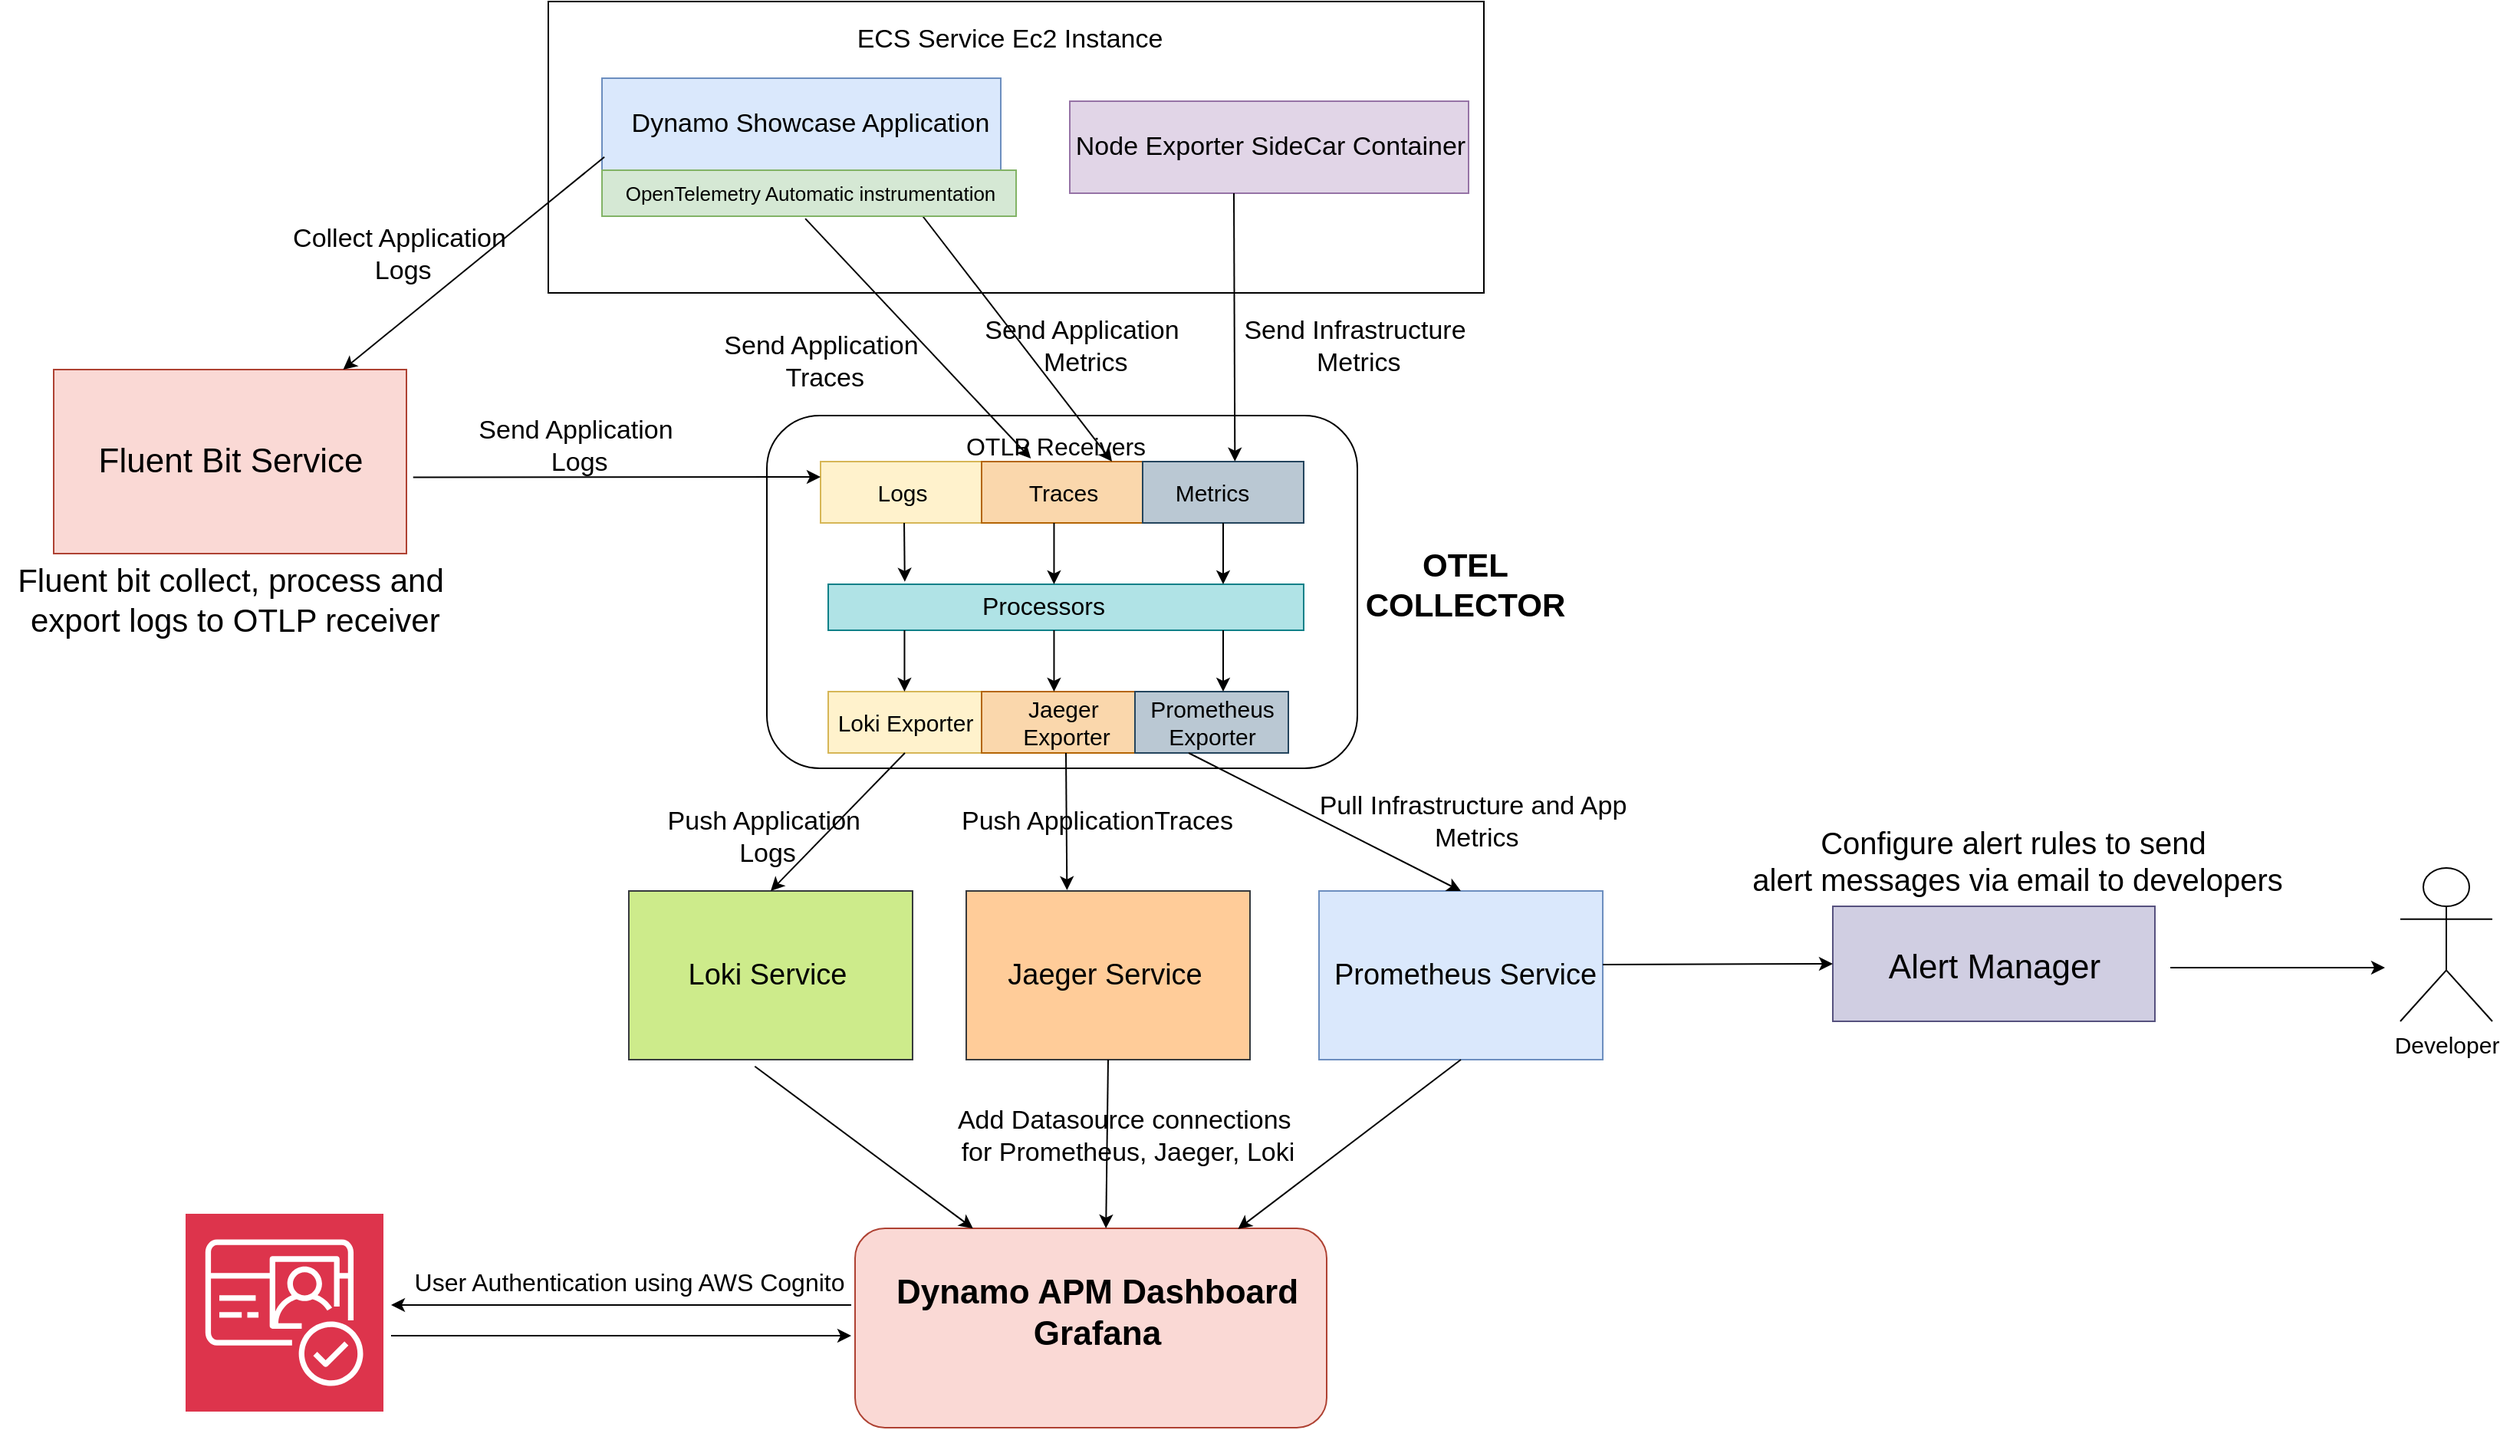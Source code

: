 <mxfile version="15.1.3" type="device"><diagram name="Page-1" id="GmZ2BYx72CBTijiBoaRN"><mxGraphModel dx="3184" dy="1091" grid="1" gridSize="10" guides="1" tooltips="1" connect="1" arrows="1" fold="1" page="1" pageScale="1" pageWidth="850" pageHeight="1100" math="0" shadow="0"><root><mxCell id="0"/><mxCell id="1" parent="0"/><mxCell id="s8hvLu7NVZJMojDSk62e-3" value="" style="rounded=1;whiteSpace=wrap;html=1;" parent="1" vertex="1"><mxGeometry x="190" y="980" width="385" height="230" as="geometry"/></mxCell><mxCell id="s8hvLu7NVZJMojDSk62e-1" value="" style="rounded=0;whiteSpace=wrap;html=1;" parent="1" vertex="1"><mxGeometry x="47.5" y="710" width="610" height="190" as="geometry"/></mxCell><mxCell id="s8hvLu7NVZJMojDSk62e-2" value="" style="rounded=0;whiteSpace=wrap;html=1;fillColor=#dae8fc;strokeColor=#6c8ebf;" parent="1" vertex="1"><mxGeometry x="82.5" y="760" width="260" height="60" as="geometry"/></mxCell><mxCell id="s8hvLu7NVZJMojDSk62e-4" value="" style="rounded=0;whiteSpace=wrap;html=1;fillColor=#fff2cc;strokeColor=#d6b656;" parent="1" vertex="1"><mxGeometry x="225" y="1010" width="105" height="40" as="geometry"/></mxCell><mxCell id="s8hvLu7NVZJMojDSk62e-5" value="" style="rounded=0;whiteSpace=wrap;html=1;fillColor=#fad7ac;strokeColor=#b46504;" parent="1" vertex="1"><mxGeometry x="330" y="1010" width="105" height="40" as="geometry"/></mxCell><mxCell id="s8hvLu7NVZJMojDSk62e-6" value="" style="rounded=0;whiteSpace=wrap;html=1;fillColor=#bac8d3;strokeColor=#23445d;" parent="1" vertex="1"><mxGeometry x="435" y="1010" width="105" height="40" as="geometry"/></mxCell><mxCell id="s8hvLu7NVZJMojDSk62e-7" value="" style="rounded=0;whiteSpace=wrap;html=1;" parent="1" vertex="1"><mxGeometry x="82.5" y="820" width="260" height="30" as="geometry"/></mxCell><mxCell id="s8hvLu7NVZJMojDSk62e-8" value="" style="rounded=0;whiteSpace=wrap;html=1;fillColor=#b0e3e6;strokeColor=#0e8088;" parent="1" vertex="1"><mxGeometry x="230" y="1090" width="310" height="30" as="geometry"/></mxCell><mxCell id="s8hvLu7NVZJMojDSk62e-9" value="" style="rounded=0;whiteSpace=wrap;html=1;fillColor=#fff2cc;strokeColor=#d6b656;" parent="1" vertex="1"><mxGeometry x="230" y="1160" width="100" height="40" as="geometry"/></mxCell><mxCell id="s8hvLu7NVZJMojDSk62e-10" value="" style="rounded=0;whiteSpace=wrap;html=1;fillColor=#fad7ac;strokeColor=#b46504;" parent="1" vertex="1"><mxGeometry x="330" y="1160" width="100" height="40" as="geometry"/></mxCell><mxCell id="s8hvLu7NVZJMojDSk62e-11" value="" style="rounded=0;whiteSpace=wrap;html=1;fillColor=#bac8d3;strokeColor=#23445d;" parent="1" vertex="1"><mxGeometry x="430" y="1160" width="100" height="40" as="geometry"/></mxCell><mxCell id="s8hvLu7NVZJMojDSk62e-12" value="" style="rounded=0;whiteSpace=wrap;html=1;fillColor=#cdeb8b;strokeColor=#36393d;" parent="1" vertex="1"><mxGeometry x="100" y="1290" width="185" height="110" as="geometry"/></mxCell><mxCell id="s8hvLu7NVZJMojDSk62e-13" value="" style="rounded=0;whiteSpace=wrap;html=1;fillColor=#ffcc99;strokeColor=#36393d;" parent="1" vertex="1"><mxGeometry x="320" y="1290" width="185" height="110" as="geometry"/></mxCell><mxCell id="s8hvLu7NVZJMojDSk62e-14" value="" style="rounded=0;whiteSpace=wrap;html=1;fillColor=#dae8fc;strokeColor=#6c8ebf;" parent="1" vertex="1"><mxGeometry x="550" y="1290" width="185" height="110" as="geometry"/></mxCell><mxCell id="s8hvLu7NVZJMojDSk62e-15" value="" style="rounded=1;whiteSpace=wrap;html=1;fillColor=#fad9d5;strokeColor=#ae4132;" parent="1" vertex="1"><mxGeometry x="247.5" y="1510" width="307.5" height="130" as="geometry"/></mxCell><mxCell id="s8hvLu7NVZJMojDSk62e-17" value="ECS Service Ec2 Instance" style="text;html=1;align=center;verticalAlign=middle;resizable=0;points=[];autosize=1;strokeColor=none;fillColor=none;fontSize=17;" parent="1" vertex="1"><mxGeometry x="237.5" y="720" width="220" height="30" as="geometry"/></mxCell><mxCell id="s8hvLu7NVZJMojDSk62e-19" value="Dynamo Showcase Application" style="text;html=1;align=center;verticalAlign=middle;resizable=0;points=[];autosize=1;strokeColor=none;fillColor=none;fontSize=17;" parent="1" vertex="1"><mxGeometry x="87.5" y="775" width="260" height="30" as="geometry"/></mxCell><mxCell id="s8hvLu7NVZJMojDSk62e-21" value="" style="rounded=0;whiteSpace=wrap;html=1;fillColor=#e1d5e7;strokeColor=#9673a6;" parent="1" vertex="1"><mxGeometry x="387.5" y="775" width="260" height="60" as="geometry"/></mxCell><mxCell id="s8hvLu7NVZJMojDSk62e-22" value="Node Exporter SideCar Container" style="text;html=1;align=center;verticalAlign=middle;resizable=0;points=[];autosize=1;strokeColor=none;fillColor=none;fontSize=17;" parent="1" vertex="1"><mxGeometry x="377.5" y="790" width="280" height="30" as="geometry"/></mxCell><mxCell id="s8hvLu7NVZJMojDSk62e-23" value="Metrics" style="text;html=1;align=center;verticalAlign=middle;resizable=0;points=[];autosize=1;strokeColor=none;fillColor=none;fontSize=15;" parent="1" vertex="1"><mxGeometry x="445" y="1015" width="70" height="30" as="geometry"/></mxCell><mxCell id="s8hvLu7NVZJMojDSk62e-24" value="Traces" style="text;html=1;align=center;verticalAlign=middle;resizable=0;points=[];autosize=1;strokeColor=none;fillColor=none;fontSize=15;" parent="1" vertex="1"><mxGeometry x="347.5" y="1015" width="70" height="30" as="geometry"/></mxCell><mxCell id="s8hvLu7NVZJMojDSk62e-25" value="Logs" style="text;html=1;align=center;verticalAlign=middle;resizable=0;points=[];autosize=1;strokeColor=none;fillColor=none;fontSize=15;" parent="1" vertex="1"><mxGeometry x="247.5" y="1015" width="60" height="30" as="geometry"/></mxCell><mxCell id="s8hvLu7NVZJMojDSk62e-26" value="OTLP Receivers" style="text;html=1;align=center;verticalAlign=middle;resizable=0;points=[];autosize=1;strokeColor=none;fillColor=none;fontSize=16;" parent="1" vertex="1"><mxGeometry x="307.5" y="985" width="140" height="30" as="geometry"/></mxCell><mxCell id="s8hvLu7NVZJMojDSk62e-27" value="&lt;font style=&quot;font-size: 16px;&quot;&gt;Processors&lt;/font&gt;" style="text;html=1;align=center;verticalAlign=middle;resizable=0;points=[];autosize=1;strokeColor=none;fillColor=none;fontSize=17;" parent="1" vertex="1"><mxGeometry x="320" y="1090" width="100" height="30" as="geometry"/></mxCell><mxCell id="s8hvLu7NVZJMojDSk62e-30" value="" style="rounded=0;whiteSpace=wrap;html=1;fillColor=#fad9d5;strokeColor=#ae4132;" parent="1" vertex="1"><mxGeometry x="-275" y="950" width="230" height="120" as="geometry"/></mxCell><mxCell id="s8hvLu7NVZJMojDSk62e-31" value="Fluent Bit Service" style="text;html=1;align=center;verticalAlign=middle;resizable=0;points=[];autosize=1;strokeColor=none;fillColor=none;fontSize=22;" parent="1" vertex="1"><mxGeometry x="-260" y="990" width="200" height="40" as="geometry"/></mxCell><mxCell id="s8hvLu7NVZJMojDSk62e-32" value="Loki Exporter" style="text;html=1;align=center;verticalAlign=middle;resizable=0;points=[];autosize=1;strokeColor=none;fillColor=none;fontSize=15;" parent="1" vertex="1"><mxGeometry x="225" y="1165" width="110" height="30" as="geometry"/></mxCell><mxCell id="s8hvLu7NVZJMojDSk62e-33" value="&lt;div&gt;Jaeger&amp;nbsp;&lt;/div&gt;&lt;div&gt;Exporter&lt;/div&gt;" style="text;html=1;align=center;verticalAlign=middle;resizable=0;points=[];autosize=1;strokeColor=none;fillColor=none;fontSize=15;" parent="1" vertex="1"><mxGeometry x="345" y="1155" width="80" height="50" as="geometry"/></mxCell><mxCell id="s8hvLu7NVZJMojDSk62e-34" value="&lt;div&gt;Prometheus&lt;/div&gt;&lt;div&gt;Exporter&lt;/div&gt;" style="text;html=1;align=center;verticalAlign=middle;resizable=0;points=[];autosize=1;strokeColor=none;fillColor=none;fontSize=15;" parent="1" vertex="1"><mxGeometry x="430" y="1155" width="100" height="50" as="geometry"/></mxCell><mxCell id="s8hvLu7NVZJMojDSk62e-35" value="Loki Service" style="text;html=1;align=center;verticalAlign=middle;resizable=0;points=[];autosize=1;strokeColor=none;fillColor=none;fontSize=19;" parent="1" vertex="1"><mxGeometry x="125" y="1325" width="130" height="40" as="geometry"/></mxCell><mxCell id="s8hvLu7NVZJMojDSk62e-36" value="Jaeger Service" style="text;html=1;align=center;verticalAlign=middle;resizable=0;points=[];autosize=1;strokeColor=none;fillColor=none;fontSize=19;" parent="1" vertex="1"><mxGeometry x="335" y="1325" width="150" height="40" as="geometry"/></mxCell><mxCell id="s8hvLu7NVZJMojDSk62e-37" value="Prometheus Service" style="text;html=1;align=center;verticalAlign=middle;resizable=0;points=[];autosize=1;strokeColor=none;fillColor=none;fontSize=19;" parent="1" vertex="1"><mxGeometry x="550" y="1325" width="190" height="40" as="geometry"/></mxCell><mxCell id="s8hvLu7NVZJMojDSk62e-38" value="&lt;font style=&quot;font-size: 22px&quot;&gt;&lt;b&gt;Dynamo APM Dashboard&lt;br&gt;Grafana&lt;/b&gt;&lt;/font&gt;" style="text;html=1;align=center;verticalAlign=middle;resizable=0;points=[];autosize=1;strokeColor=none;fillColor=none;fontSize=17;" parent="1" vertex="1"><mxGeometry x="265" y="1540" width="280" height="50" as="geometry"/></mxCell><mxCell id="s8hvLu7NVZJMojDSk62e-39" value="" style="endArrow=classic;html=1;rounded=0;exitX=0.006;exitY=0.856;exitDx=0;exitDy=0;exitPerimeter=0;" parent="1" source="s8hvLu7NVZJMojDSk62e-2" target="s8hvLu7NVZJMojDSk62e-30" edge="1"><mxGeometry width="50" height="50" relative="1" as="geometry"><mxPoint x="75" y="820" as="sourcePoint"/><mxPoint x="195" y="1030" as="targetPoint"/></mxGeometry></mxCell><mxCell id="s8hvLu7NVZJMojDSk62e-40" value="&lt;div&gt;Collect Application&lt;/div&gt;&lt;div&gt;&amp;nbsp;Logs&lt;/div&gt;" style="text;html=1;align=center;verticalAlign=middle;resizable=0;points=[];autosize=1;strokeColor=none;fillColor=none;fontSize=17;" parent="1" vertex="1"><mxGeometry x="-125" y="850" width="150" height="50" as="geometry"/></mxCell><mxCell id="s8hvLu7NVZJMojDSk62e-42" value="" style="endArrow=classic;html=1;rounded=0;exitX=1.019;exitY=0.585;exitDx=0;exitDy=0;exitPerimeter=0;entryX=0;entryY=0.25;entryDx=0;entryDy=0;" parent="1" source="s8hvLu7NVZJMojDSk62e-30" target="s8hvLu7NVZJMojDSk62e-4" edge="1"><mxGeometry width="50" height="50" relative="1" as="geometry"><mxPoint x="145" y="1080" as="sourcePoint"/><mxPoint x="195" y="1030" as="targetPoint"/></mxGeometry></mxCell><mxCell id="s8hvLu7NVZJMojDSk62e-43" value="&lt;div&gt;&lt;font style=&quot;font-size: 21px;&quot;&gt;Fluent bit collect, process and&lt;/font&gt;&lt;/div&gt;&lt;div&gt;&lt;font style=&quot;font-size: 21px;&quot;&gt;&amp;nbsp;export logs to OTLP receiver&lt;/font&gt;&lt;/div&gt;" style="text;html=1;align=center;verticalAlign=middle;resizable=0;points=[];autosize=1;strokeColor=none;fillColor=none;fontSize=17;" parent="1" vertex="1"><mxGeometry x="-310" y="1070" width="300" height="60" as="geometry"/></mxCell><mxCell id="s8hvLu7NVZJMojDSk62e-44" value="" style="endArrow=classic;html=1;rounded=0;exitX=0.491;exitY=1.052;exitDx=0;exitDy=0;exitPerimeter=0;entryX=0.306;entryY=-0.05;entryDx=0;entryDy=0;entryPerimeter=0;" parent="1" source="s8hvLu7NVZJMojDSk62e-20" target="s8hvLu7NVZJMojDSk62e-5" edge="1"><mxGeometry width="50" height="50" relative="1" as="geometry"><mxPoint x="145" y="1000" as="sourcePoint"/><mxPoint x="368" y="1015" as="targetPoint"/></mxGeometry></mxCell><mxCell id="s8hvLu7NVZJMojDSk62e-45" value="&lt;div&gt;Send Infrastructure&lt;/div&gt;&lt;div&gt;&amp;nbsp;Metrics&lt;/div&gt;" style="text;html=1;align=center;verticalAlign=middle;resizable=0;points=[];autosize=1;strokeColor=none;fillColor=none;fontSize=17;" parent="1" vertex="1"><mxGeometry x="487.5" y="910" width="170" height="50" as="geometry"/></mxCell><mxCell id="s8hvLu7NVZJMojDSk62e-46" value="" style="endArrow=classic;html=1;rounded=0;exitX=0.491;exitY=1.052;exitDx=0;exitDy=0;exitPerimeter=0;entryX=0.573;entryY=-0.003;entryDx=0;entryDy=0;entryPerimeter=0;" parent="1" target="s8hvLu7NVZJMojDSk62e-6" edge="1"><mxGeometry width="50" height="50" relative="1" as="geometry"><mxPoint x="494.5" y="835" as="sourcePoint"/><mxPoint x="495" y="1000" as="targetPoint"/></mxGeometry></mxCell><mxCell id="s8hvLu7NVZJMojDSk62e-48" value="&lt;div&gt;Send Application&lt;/div&gt;&lt;div&gt;&amp;nbsp;Traces&lt;/div&gt;" style="text;html=1;align=center;verticalAlign=middle;resizable=0;points=[];autosize=1;strokeColor=none;fillColor=none;fontSize=17;" parent="1" vertex="1"><mxGeometry x="150" y="920" width="150" height="50" as="geometry"/></mxCell><mxCell id="s8hvLu7NVZJMojDSk62e-50" value="" style="endArrow=classic;html=1;rounded=0;exitX=0.775;exitY=1.004;exitDx=0;exitDy=0;exitPerimeter=0;entryX=0.768;entryY=0.833;entryDx=0;entryDy=0;entryPerimeter=0;" parent="1" source="s8hvLu7NVZJMojDSk62e-20" target="s8hvLu7NVZJMojDSk62e-26" edge="1"><mxGeometry width="50" height="50" relative="1" as="geometry"><mxPoint x="255" y="1060" as="sourcePoint"/><mxPoint x="305" y="1010" as="targetPoint"/></mxGeometry></mxCell><mxCell id="s8hvLu7NVZJMojDSk62e-51" value="&lt;div&gt;Send Application&lt;/div&gt;&lt;div&gt;&amp;nbsp;Metrics&lt;/div&gt;" style="text;html=1;align=center;verticalAlign=middle;resizable=0;points=[];autosize=1;strokeColor=none;fillColor=none;fontSize=17;" parent="1" vertex="1"><mxGeometry x="320" y="910" width="150" height="50" as="geometry"/></mxCell><mxCell id="s8hvLu7NVZJMojDSk62e-52" value="" style="endArrow=classic;html=1;rounded=0;entryX=0.161;entryY=-0.056;entryDx=0;entryDy=0;entryPerimeter=0;" parent="1" target="s8hvLu7NVZJMojDSk62e-8" edge="1"><mxGeometry width="50" height="50" relative="1" as="geometry"><mxPoint x="279.52" y="1050" as="sourcePoint"/><mxPoint x="279.52" y="1110" as="targetPoint"/></mxGeometry></mxCell><mxCell id="s8hvLu7NVZJMojDSk62e-59" value="" style="endArrow=classic;html=1;rounded=0;" parent="1" edge="1"><mxGeometry width="50" height="50" relative="1" as="geometry"><mxPoint x="377.23" y="1050" as="sourcePoint"/><mxPoint x="377.23" y="1090" as="targetPoint"/></mxGeometry></mxCell><mxCell id="s8hvLu7NVZJMojDSk62e-60" value="" style="endArrow=classic;html=1;rounded=0;" parent="1" edge="1"><mxGeometry width="50" height="50" relative="1" as="geometry"><mxPoint x="487.5" y="1120" as="sourcePoint"/><mxPoint x="487.5" y="1160" as="targetPoint"/></mxGeometry></mxCell><mxCell id="s8hvLu7NVZJMojDSk62e-61" value="" style="endArrow=classic;html=1;rounded=0;" parent="1" edge="1"><mxGeometry width="50" height="50" relative="1" as="geometry"><mxPoint x="487.5" y="1050" as="sourcePoint"/><mxPoint x="487.5" y="1090" as="targetPoint"/></mxGeometry></mxCell><mxCell id="s8hvLu7NVZJMojDSk62e-62" value="" style="endArrow=classic;html=1;rounded=0;" parent="1" edge="1"><mxGeometry width="50" height="50" relative="1" as="geometry"><mxPoint x="377.23" y="1120" as="sourcePoint"/><mxPoint x="377.23" y="1160" as="targetPoint"/></mxGeometry></mxCell><mxCell id="s8hvLu7NVZJMojDSk62e-63" value="" style="endArrow=classic;html=1;rounded=0;" parent="1" edge="1"><mxGeometry width="50" height="50" relative="1" as="geometry"><mxPoint x="279.73" y="1120" as="sourcePoint"/><mxPoint x="279.73" y="1160" as="targetPoint"/></mxGeometry></mxCell><mxCell id="s8hvLu7NVZJMojDSk62e-64" value="" style="endArrow=classic;html=1;rounded=0;entryX=0.5;entryY=0;entryDx=0;entryDy=0;exitX=0.5;exitY=1;exitDx=0;exitDy=0;" parent="1" source="s8hvLu7NVZJMojDSk62e-9" target="s8hvLu7NVZJMojDSk62e-12" edge="1"><mxGeometry width="50" height="50" relative="1" as="geometry"><mxPoint x="50" y="1255" as="sourcePoint"/><mxPoint x="100" y="1205" as="targetPoint"/></mxGeometry></mxCell><mxCell id="s8hvLu7NVZJMojDSk62e-65" value="" style="endArrow=classic;html=1;rounded=0;exitX=0.5;exitY=0.9;exitDx=0;exitDy=0;exitPerimeter=0;entryX=0.355;entryY=-0.005;entryDx=0;entryDy=0;entryPerimeter=0;" parent="1" source="s8hvLu7NVZJMojDSk62e-33" target="s8hvLu7NVZJMojDSk62e-13" edge="1"><mxGeometry width="50" height="50" relative="1" as="geometry"><mxPoint x="505" y="1190" as="sourcePoint"/><mxPoint x="555" y="1140" as="targetPoint"/></mxGeometry></mxCell><mxCell id="s8hvLu7NVZJMojDSk62e-67" value="" style="endArrow=classic;html=1;rounded=0;entryX=0.5;entryY=0;entryDx=0;entryDy=0;exitX=0.35;exitY=0.9;exitDx=0;exitDy=0;exitPerimeter=0;" parent="1" source="s8hvLu7NVZJMojDSk62e-34" target="s8hvLu7NVZJMojDSk62e-14" edge="1"><mxGeometry width="50" height="50" relative="1" as="geometry"><mxPoint x="485" y="1205" as="sourcePoint"/><mxPoint x="555" y="1140" as="targetPoint"/></mxGeometry></mxCell><mxCell id="s8hvLu7NVZJMojDSk62e-68" value="" style="endArrow=classic;html=1;rounded=0;exitX=0.444;exitY=1.04;exitDx=0;exitDy=0;exitPerimeter=0;entryX=0.25;entryY=0;entryDx=0;entryDy=0;" parent="1" source="s8hvLu7NVZJMojDSk62e-12" target="s8hvLu7NVZJMojDSk62e-15" edge="1"><mxGeometry width="50" height="50" relative="1" as="geometry"><mxPoint x="525" y="1290" as="sourcePoint"/><mxPoint x="575" y="1240" as="targetPoint"/></mxGeometry></mxCell><mxCell id="s8hvLu7NVZJMojDSk62e-69" value="" style="endArrow=classic;html=1;rounded=0;exitX=0.5;exitY=1;exitDx=0;exitDy=0;entryX=0.532;entryY=0;entryDx=0;entryDy=0;entryPerimeter=0;" parent="1" source="s8hvLu7NVZJMojDSk62e-13" target="s8hvLu7NVZJMojDSk62e-15" edge="1"><mxGeometry width="50" height="50" relative="1" as="geometry"><mxPoint x="407" y="1400" as="sourcePoint"/><mxPoint x="550" y="1506" as="targetPoint"/></mxGeometry></mxCell><mxCell id="s8hvLu7NVZJMojDSk62e-70" value="" style="endArrow=classic;html=1;rounded=0;exitX=0.5;exitY=1;exitDx=0;exitDy=0;entryX=0.812;entryY=0.003;entryDx=0;entryDy=0;entryPerimeter=0;" parent="1" source="s8hvLu7NVZJMojDSk62e-14" target="s8hvLu7NVZJMojDSk62e-15" edge="1"><mxGeometry width="50" height="50" relative="1" as="geometry"><mxPoint x="423" y="1410" as="sourcePoint"/><mxPoint x="422" y="1520" as="targetPoint"/></mxGeometry></mxCell><mxCell id="s8hvLu7NVZJMojDSk62e-71" value="&lt;div&gt;Pull Infrastructure and App &lt;br&gt;&lt;/div&gt;&lt;div&gt;&amp;nbsp;Metrics&lt;/div&gt;" style="text;html=1;align=center;verticalAlign=middle;resizable=0;points=[];autosize=1;strokeColor=none;fillColor=none;fontSize=17;" parent="1" vertex="1"><mxGeometry x="540" y="1220" width="220" height="50" as="geometry"/></mxCell><mxCell id="s8hvLu7NVZJMojDSk62e-72" value="&lt;div&gt;Push ApplicationTraces&lt;br&gt;&lt;/div&gt;" style="text;html=1;align=center;verticalAlign=middle;resizable=0;points=[];autosize=1;strokeColor=none;fillColor=none;fontSize=17;" parent="1" vertex="1"><mxGeometry x="305" y="1230" width="200" height="30" as="geometry"/></mxCell><mxCell id="s8hvLu7NVZJMojDSk62e-73" value="&lt;div&gt;Push Application&amp;nbsp;&lt;/div&gt;&lt;div&gt;Logs&lt;br&gt;&lt;/div&gt;" style="text;html=1;align=center;verticalAlign=middle;resizable=0;points=[];autosize=1;strokeColor=none;fillColor=none;fontSize=17;" parent="1" vertex="1"><mxGeometry x="115" y="1230" width="150" height="50" as="geometry"/></mxCell><mxCell id="s8hvLu7NVZJMojDSk62e-20" value="&lt;font style=&quot;font-size: 13px;&quot;&gt;OpenTelemetry Automatic instrumentation&lt;/font&gt; " style="text;html=1;align=center;verticalAlign=middle;resizable=0;points=[];autosize=1;strokeColor=#82b366;fillColor=#d5e8d4;fontSize=17;" parent="1" vertex="1"><mxGeometry x="82.5" y="820" width="270" height="30" as="geometry"/></mxCell><mxCell id="s8hvLu7NVZJMojDSk62e-74" value="" style="rounded=0;whiteSpace=wrap;html=1;fillColor=#d0cee2;strokeColor=#56517e;" parent="1" vertex="1"><mxGeometry x="885" y="1300" width="210" height="75" as="geometry"/></mxCell><mxCell id="s8hvLu7NVZJMojDSk62e-75" value="&lt;font style=&quot;font-size: 22px;&quot;&gt;Alert Manager&lt;/font&gt;" style="text;html=1;align=center;verticalAlign=middle;resizable=0;points=[];autosize=1;strokeColor=none;fillColor=none;fontSize=19;" parent="1" vertex="1"><mxGeometry x="910" y="1320" width="160" height="40" as="geometry"/></mxCell><mxCell id="s8hvLu7NVZJMojDSk62e-76" value="" style="endArrow=classic;html=1;rounded=0;entryX=0;entryY=0.5;entryDx=0;entryDy=0;" parent="1" target="s8hvLu7NVZJMojDSk62e-74" edge="1"><mxGeometry width="50" height="50" relative="1" as="geometry"><mxPoint x="735" y="1338" as="sourcePoint"/><mxPoint x="755" y="1180" as="targetPoint"/></mxGeometry></mxCell><mxCell id="s8hvLu7NVZJMojDSk62e-77" value="&lt;div&gt;Configure alert rules to send&amp;nbsp;&lt;/div&gt;&lt;div&gt;alert messages via email to developers&lt;br&gt;&lt;/div&gt;" style="text;html=1;align=center;verticalAlign=middle;resizable=0;points=[];autosize=1;strokeColor=none;fillColor=none;fontSize=20;" parent="1" vertex="1"><mxGeometry x="820" y="1240" width="370" height="60" as="geometry"/></mxCell><mxCell id="s8hvLu7NVZJMojDSk62e-78" value="Developer" style="shape=umlActor;verticalLabelPosition=bottom;verticalAlign=top;html=1;outlineConnect=0;fontSize=15;" parent="1" vertex="1"><mxGeometry x="1255" y="1275" width="60" height="100" as="geometry"/></mxCell><mxCell id="s8hvLu7NVZJMojDSk62e-79" value="" style="endArrow=classic;html=1;rounded=0;exitX=1.048;exitY=0.533;exitDx=0;exitDy=0;exitPerimeter=0;" parent="1" source="s8hvLu7NVZJMojDSk62e-74" edge="1"><mxGeometry width="50" height="50" relative="1" as="geometry"><mxPoint x="925" y="1420" as="sourcePoint"/><mxPoint x="1245" y="1340" as="targetPoint"/></mxGeometry></mxCell><mxCell id="s8hvLu7NVZJMojDSk62e-80" value="" style="sketch=0;points=[[0,0,0],[0.25,0,0],[0.5,0,0],[0.75,0,0],[1,0,0],[0,1,0],[0.25,1,0],[0.5,1,0],[0.75,1,0],[1,1,0],[0,0.25,0],[0,0.5,0],[0,0.75,0],[1,0.25,0],[1,0.5,0],[1,0.75,0]];outlineConnect=0;fontColor=#232F3E;fillColor=#DD344C;strokeColor=#ffffff;dashed=0;verticalLabelPosition=bottom;verticalAlign=top;align=center;html=1;fontSize=12;fontStyle=0;aspect=fixed;shape=mxgraph.aws4.resourceIcon;resIcon=mxgraph.aws4.cognito;" parent="1" vertex="1"><mxGeometry x="-189" y="1500.5" width="129" height="129" as="geometry"/></mxCell><mxCell id="s8hvLu7NVZJMojDSk62e-82" value="" style="endArrow=classic;html=1;rounded=0;" parent="1" edge="1"><mxGeometry width="50" height="50" relative="1" as="geometry"><mxPoint x="245" y="1560" as="sourcePoint"/><mxPoint x="-55" y="1560" as="targetPoint"/></mxGeometry></mxCell><mxCell id="s8hvLu7NVZJMojDSk62e-83" value="" style="endArrow=none;html=1;rounded=0;endFill=0;startArrow=classic;startFill=1;" parent="1" edge="1"><mxGeometry width="50" height="50" relative="1" as="geometry"><mxPoint x="245" y="1580" as="sourcePoint"/><mxPoint x="-55" y="1580" as="targetPoint"/></mxGeometry></mxCell><mxCell id="s8hvLu7NVZJMojDSk62e-84" value="User Authentication using AWS Cognito" style="text;html=1;align=center;verticalAlign=middle;resizable=0;points=[];autosize=1;strokeColor=none;fillColor=none;fontSize=16;" parent="1" vertex="1"><mxGeometry x="-55" y="1530" width="310" height="30" as="geometry"/></mxCell><mxCell id="ZFHed0Yuj7ZpfZxCcSmm-1" value="&lt;div&gt;Add Datasource connections&amp;nbsp;&lt;/div&gt;&lt;div&gt;for Prometheus, Jaeger, Loki&lt;/div&gt;" style="text;html=1;align=center;verticalAlign=middle;resizable=0;points=[];autosize=1;strokeColor=none;fillColor=none;fontSize=17;" parent="1" vertex="1"><mxGeometry x="300" y="1425" width="250" height="50" as="geometry"/></mxCell><mxCell id="Wxqi6TDCiqAVK6bA1X8F-1" value="&lt;div&gt;Send Application&lt;/div&gt;&lt;div&gt;&amp;nbsp;Logs&lt;/div&gt;" style="text;html=1;align=center;verticalAlign=middle;resizable=0;points=[];autosize=1;strokeColor=none;fillColor=none;fontSize=17;" parent="1" vertex="1"><mxGeometry x="-10" y="975" width="150" height="50" as="geometry"/></mxCell><mxCell id="DHYTwe0B_QLmbo_80C9X-1" value="OTEL &lt;br style=&quot;font-size: 21px;&quot;&gt;COLLECTOR" style="text;html=1;align=center;verticalAlign=middle;resizable=0;points=[];autosize=1;strokeColor=none;fillColor=none;fontSize=21;fontStyle=1" vertex="1" parent="1"><mxGeometry x="570" y="1060" width="150" height="60" as="geometry"/></mxCell></root></mxGraphModel></diagram></mxfile>